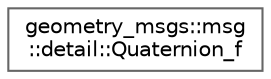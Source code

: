 digraph "类继承关系图"
{
 // INTERACTIVE_SVG=YES
 // LATEX_PDF_SIZE
  bgcolor="transparent";
  edge [fontname=Helvetica,fontsize=10,labelfontname=Helvetica,labelfontsize=10];
  node [fontname=Helvetica,fontsize=10,shape=box,height=0.2,width=0.4];
  rankdir="LR";
  Node0 [id="Node000000",label="geometry_msgs::msg\l::detail::Quaternion_f",height=0.2,width=0.4,color="grey40", fillcolor="white", style="filled",URL="$de/d4b/structgeometry__msgs_1_1msg_1_1detail_1_1Quaternion__f.html",tooltip=" "];
}
